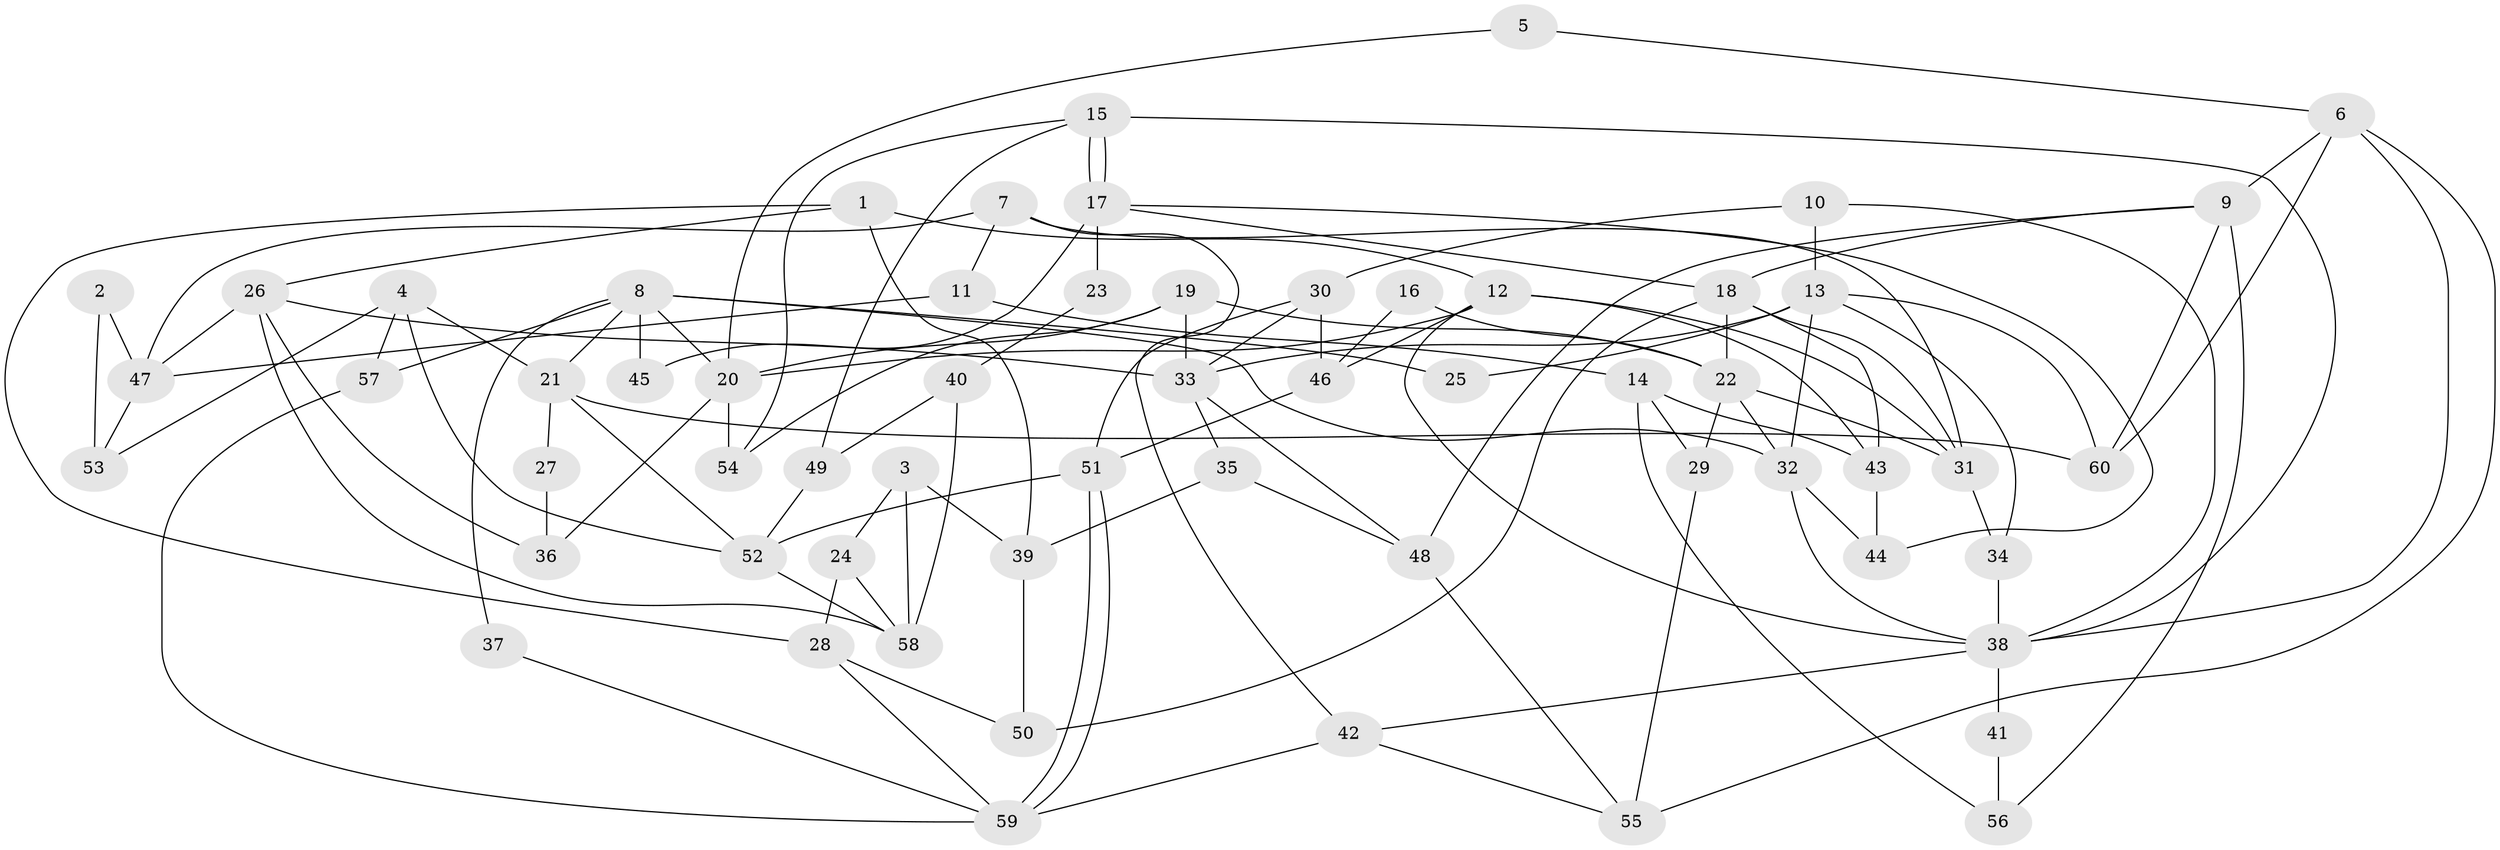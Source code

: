 // Generated by graph-tools (version 1.1) at 2025/26/03/09/25 03:26:10]
// undirected, 60 vertices, 120 edges
graph export_dot {
graph [start="1"]
  node [color=gray90,style=filled];
  1;
  2;
  3;
  4;
  5;
  6;
  7;
  8;
  9;
  10;
  11;
  12;
  13;
  14;
  15;
  16;
  17;
  18;
  19;
  20;
  21;
  22;
  23;
  24;
  25;
  26;
  27;
  28;
  29;
  30;
  31;
  32;
  33;
  34;
  35;
  36;
  37;
  38;
  39;
  40;
  41;
  42;
  43;
  44;
  45;
  46;
  47;
  48;
  49;
  50;
  51;
  52;
  53;
  54;
  55;
  56;
  57;
  58;
  59;
  60;
  1 -- 26;
  1 -- 12;
  1 -- 28;
  1 -- 39;
  2 -- 47;
  2 -- 53;
  3 -- 58;
  3 -- 39;
  3 -- 24;
  4 -- 57;
  4 -- 52;
  4 -- 21;
  4 -- 53;
  5 -- 6;
  5 -- 20;
  6 -- 55;
  6 -- 38;
  6 -- 9;
  6 -- 60;
  7 -- 31;
  7 -- 42;
  7 -- 11;
  7 -- 47;
  8 -- 21;
  8 -- 20;
  8 -- 25;
  8 -- 32;
  8 -- 37;
  8 -- 45;
  8 -- 57;
  9 -- 60;
  9 -- 18;
  9 -- 48;
  9 -- 56;
  10 -- 38;
  10 -- 30;
  10 -- 13;
  11 -- 47;
  11 -- 14;
  12 -- 31;
  12 -- 43;
  12 -- 20;
  12 -- 38;
  12 -- 46;
  13 -- 34;
  13 -- 25;
  13 -- 32;
  13 -- 33;
  13 -- 60;
  14 -- 43;
  14 -- 29;
  14 -- 56;
  15 -- 17;
  15 -- 17;
  15 -- 38;
  15 -- 49;
  15 -- 54;
  16 -- 46;
  16 -- 22;
  17 -- 18;
  17 -- 23;
  17 -- 44;
  17 -- 45;
  18 -- 50;
  18 -- 22;
  18 -- 31;
  18 -- 43;
  19 -- 22;
  19 -- 54;
  19 -- 20;
  19 -- 33;
  20 -- 36;
  20 -- 54;
  21 -- 60;
  21 -- 27;
  21 -- 52;
  22 -- 32;
  22 -- 29;
  22 -- 31;
  23 -- 40;
  24 -- 28;
  24 -- 58;
  26 -- 33;
  26 -- 58;
  26 -- 36;
  26 -- 47;
  27 -- 36;
  28 -- 59;
  28 -- 50;
  29 -- 55;
  30 -- 51;
  30 -- 33;
  30 -- 46;
  31 -- 34;
  32 -- 38;
  32 -- 44;
  33 -- 35;
  33 -- 48;
  34 -- 38;
  35 -- 48;
  35 -- 39;
  37 -- 59;
  38 -- 41;
  38 -- 42;
  39 -- 50;
  40 -- 49;
  40 -- 58;
  41 -- 56;
  42 -- 55;
  42 -- 59;
  43 -- 44;
  46 -- 51;
  47 -- 53;
  48 -- 55;
  49 -- 52;
  51 -- 59;
  51 -- 59;
  51 -- 52;
  52 -- 58;
  57 -- 59;
}
